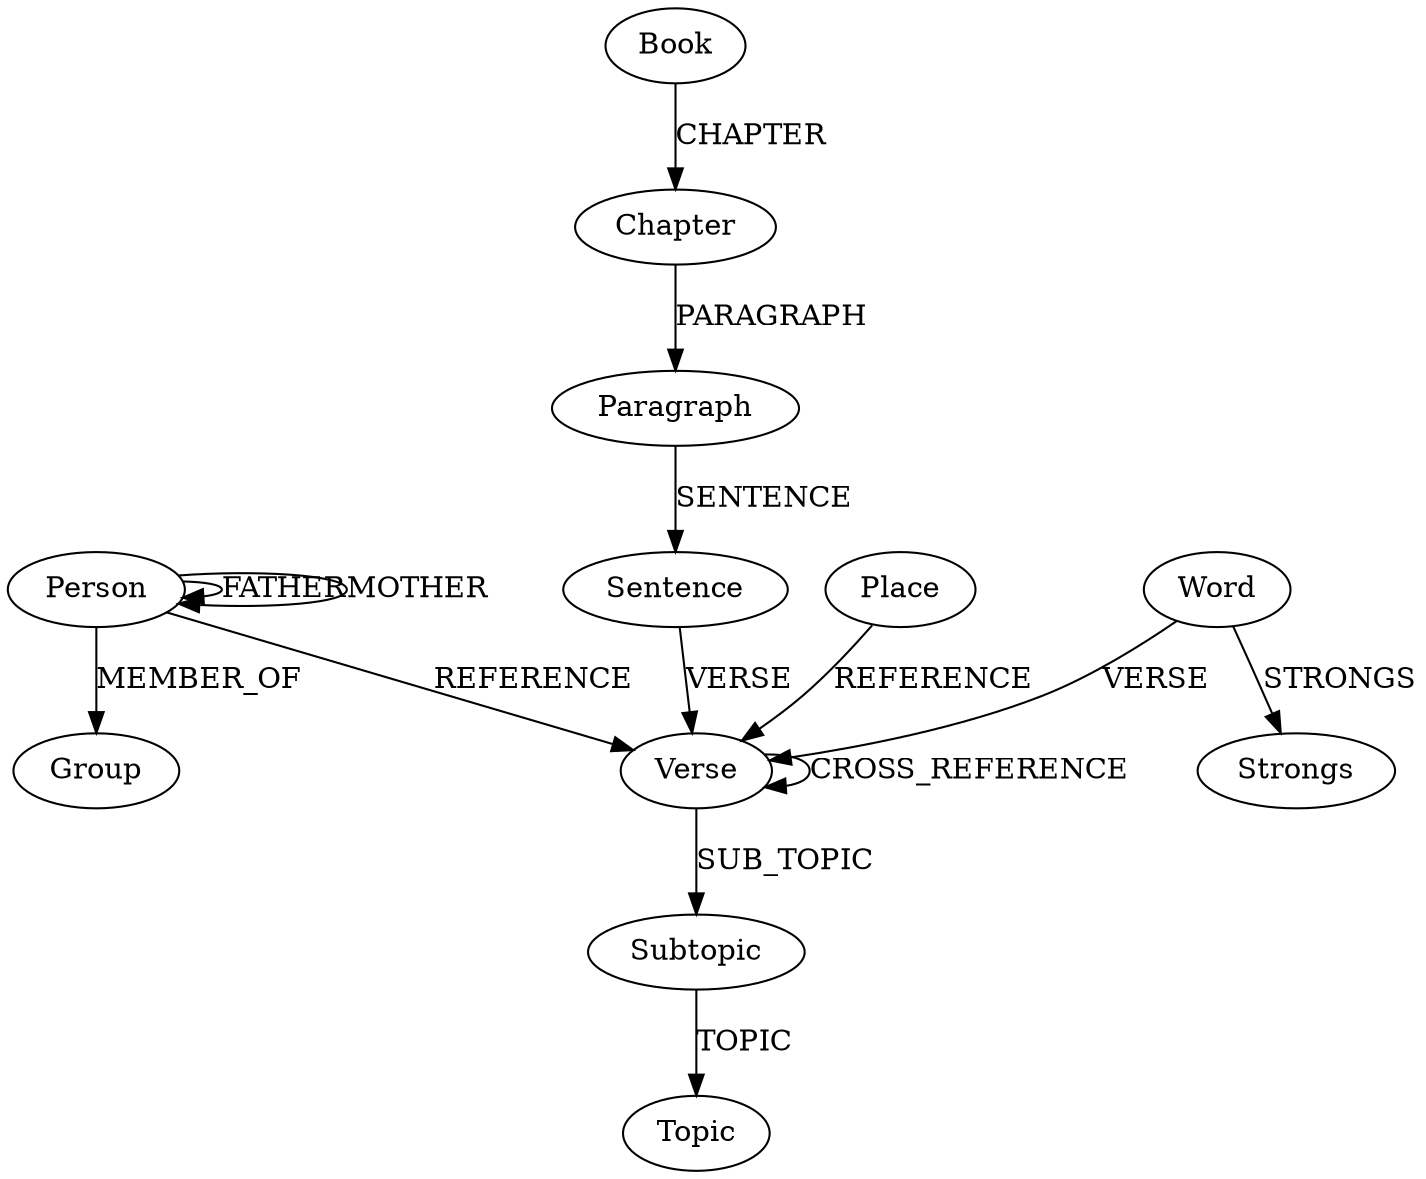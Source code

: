 digraph G {

	Subtopic -> Topic [label = "TOPIC"];
	Verse -> Subtopic [label = "SUB_TOPIC"];

	Person -> Group [label = "MEMBER_OF"];
	Person -> Person [label = "FATHER"];
	Person -> Person [label = "MOTHER"];

	Person -> Verse [label = "REFERENCE"];
	Place -> Verse [label = "REFERENCE"];
	Word -> Verse [label = "VERSE"];
	Verse -> Verse [label = "CROSS_REFERENCE"];

	Book -> Chapter [label = "CHAPTER"];
	Chapter -> Paragraph [label = "PARAGRAPH"];
	Paragraph -> Sentence [label = "SENTENCE"];
	Sentence -> Verse [label = "VERSE"];

	Word -> Strongs [label = "STRONGS"];

}
